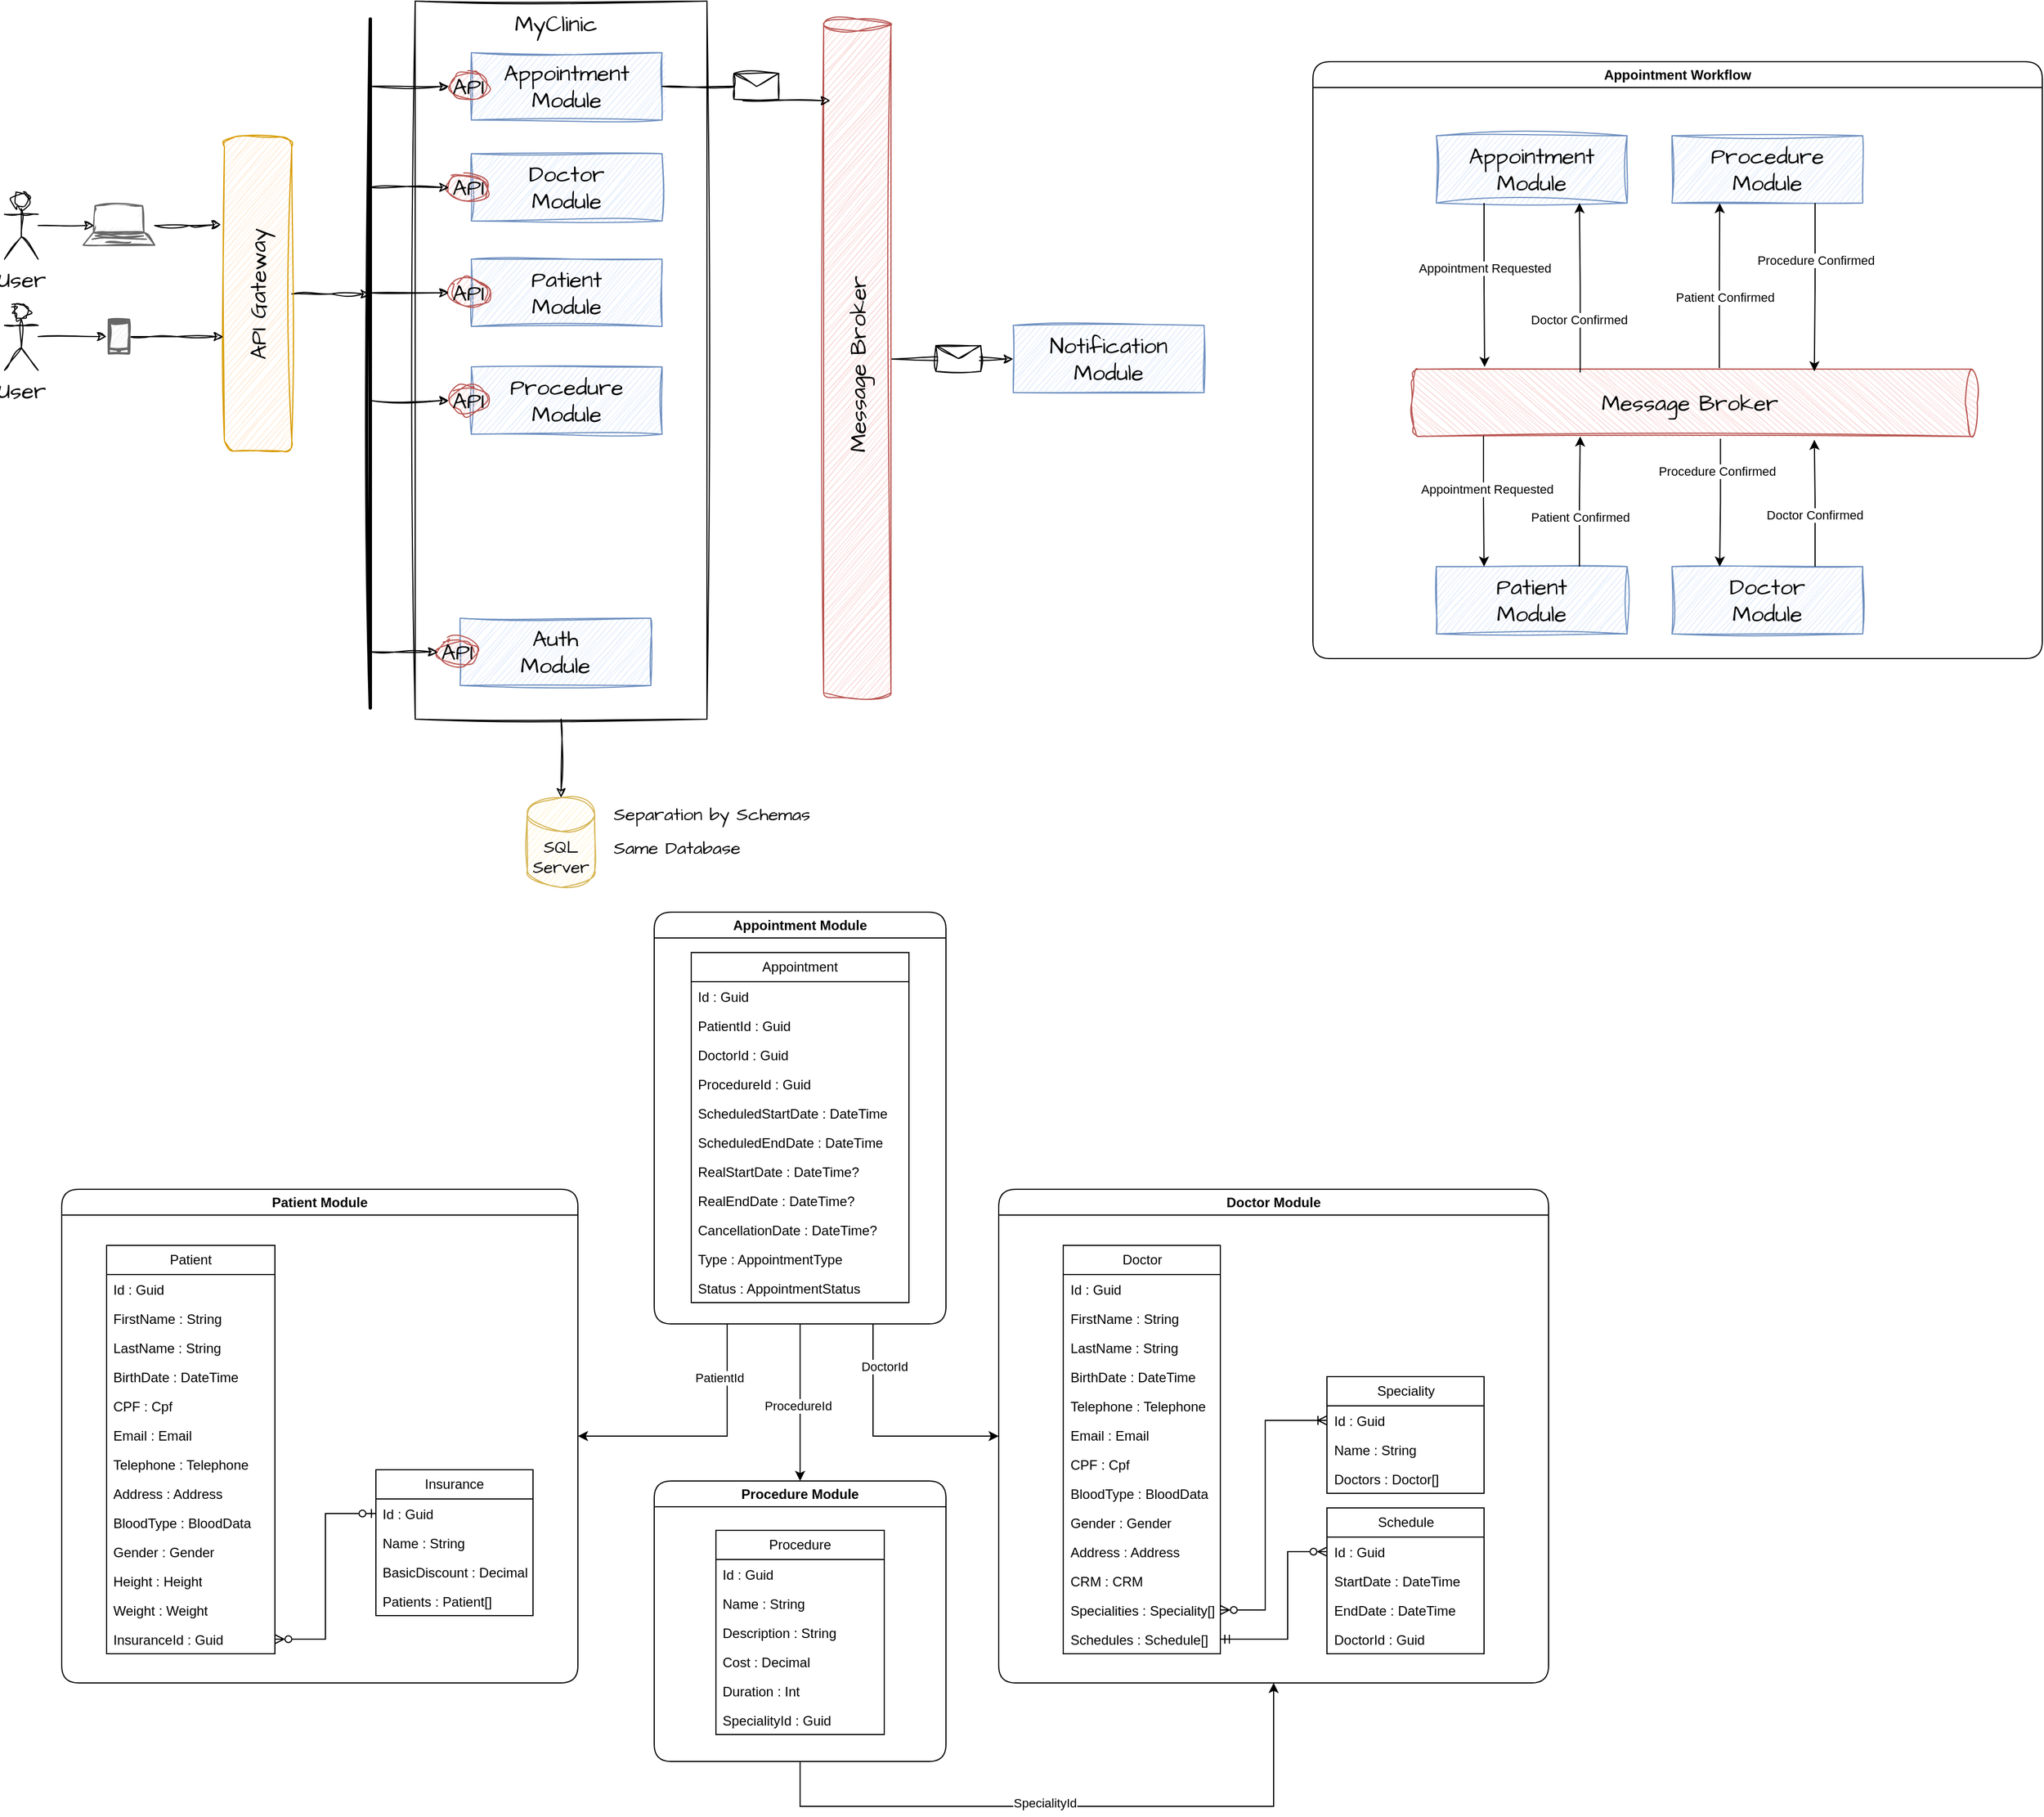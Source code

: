 <mxfile version="22.1.2" type="device">
  <diagram name="Página-1" id="CGnp0q7FMoSbv1uyFREw">
    <mxGraphModel dx="1687" dy="984" grid="1" gridSize="10" guides="1" tooltips="1" connect="1" arrows="1" fold="1" page="1" pageScale="1" pageWidth="1169" pageHeight="827" math="0" shadow="0">
      <root>
        <mxCell id="0" />
        <mxCell id="1" parent="0" />
        <mxCell id="ERzZlHcBtZo36O04eTsM-1" value="" style="swimlane;startSize=0;sketch=1;hachureGap=4;jiggle=2;curveFitting=1;fontFamily=Architects Daughter;fontSource=https%3A%2F%2Ffonts.googleapis.com%2Fcss%3Ffamily%3DArchitects%2BDaughter;fontSize=20;" parent="1" vertex="1">
          <mxGeometry x="440" y="18" width="260" height="640" as="geometry">
            <mxRectangle x="435" y="104" width="50" height="40" as="alternateBounds" />
          </mxGeometry>
        </mxCell>
        <mxCell id="ERzZlHcBtZo36O04eTsM-5" value="" style="group" parent="ERzZlHcBtZo36O04eTsM-1" vertex="1" connectable="0">
          <mxGeometry x="30" y="46" width="190" height="60" as="geometry" />
        </mxCell>
        <mxCell id="ERzZlHcBtZo36O04eTsM-2" value="Appointment&lt;br&gt;Module" style="rounded=0;whiteSpace=wrap;html=1;hachureGap=4;fontFamily=Architects Daughter;fontSource=https%3A%2F%2Ffonts.googleapis.com%2Fcss%3Ffamily%3DArchitects%2BDaughter;fontSize=20;sketch=1;curveFitting=1;jiggle=2;fillColor=#dae8fc;strokeColor=#6c8ebf;" parent="ERzZlHcBtZo36O04eTsM-5" vertex="1">
          <mxGeometry x="20" width="170" height="60" as="geometry" />
        </mxCell>
        <mxCell id="ERzZlHcBtZo36O04eTsM-4" value="API" style="ellipse;whiteSpace=wrap;html=1;sketch=1;hachureGap=4;jiggle=2;curveFitting=1;fontFamily=Architects Daughter;fontSource=https%3A%2F%2Ffonts.googleapis.com%2Fcss%3Ffamily%3DArchitects%2BDaughter;fontSize=20;fillColor=#f8cecc;strokeColor=#b85450;" parent="ERzZlHcBtZo36O04eTsM-5" vertex="1">
          <mxGeometry y="17" width="35" height="26" as="geometry" />
        </mxCell>
        <mxCell id="ERzZlHcBtZo36O04eTsM-6" value="" style="group" parent="ERzZlHcBtZo36O04eTsM-1" vertex="1" connectable="0">
          <mxGeometry x="30" y="136" width="190" height="60" as="geometry" />
        </mxCell>
        <mxCell id="ERzZlHcBtZo36O04eTsM-7" value="Doctor&lt;br&gt;Module" style="rounded=0;whiteSpace=wrap;html=1;hachureGap=4;fontFamily=Architects Daughter;fontSource=https%3A%2F%2Ffonts.googleapis.com%2Fcss%3Ffamily%3DArchitects%2BDaughter;fontSize=20;sketch=1;curveFitting=1;jiggle=2;fillColor=#dae8fc;strokeColor=#6c8ebf;" parent="ERzZlHcBtZo36O04eTsM-6" vertex="1">
          <mxGeometry x="20" width="170" height="60" as="geometry" />
        </mxCell>
        <mxCell id="ERzZlHcBtZo36O04eTsM-8" value="API" style="ellipse;whiteSpace=wrap;html=1;sketch=1;hachureGap=4;jiggle=2;curveFitting=1;fontFamily=Architects Daughter;fontSource=https%3A%2F%2Ffonts.googleapis.com%2Fcss%3Ffamily%3DArchitects%2BDaughter;fontSize=20;fillColor=#f8cecc;strokeColor=#b85450;" parent="ERzZlHcBtZo36O04eTsM-6" vertex="1">
          <mxGeometry y="17" width="35" height="26" as="geometry" />
        </mxCell>
        <mxCell id="ERzZlHcBtZo36O04eTsM-12" value="" style="group" parent="ERzZlHcBtZo36O04eTsM-1" vertex="1" connectable="0">
          <mxGeometry x="30" y="326" width="190" height="60" as="geometry" />
        </mxCell>
        <mxCell id="ERzZlHcBtZo36O04eTsM-13" value="Procedure&lt;br&gt;Module" style="rounded=0;whiteSpace=wrap;html=1;hachureGap=4;fontFamily=Architects Daughter;fontSource=https%3A%2F%2Ffonts.googleapis.com%2Fcss%3Ffamily%3DArchitects%2BDaughter;fontSize=20;sketch=1;curveFitting=1;jiggle=2;fillColor=#dae8fc;strokeColor=#6c8ebf;" parent="ERzZlHcBtZo36O04eTsM-12" vertex="1">
          <mxGeometry x="20" width="170" height="60" as="geometry" />
        </mxCell>
        <mxCell id="ERzZlHcBtZo36O04eTsM-14" value="API" style="ellipse;whiteSpace=wrap;html=1;sketch=1;hachureGap=4;jiggle=2;curveFitting=1;fontFamily=Architects Daughter;fontSource=https%3A%2F%2Ffonts.googleapis.com%2Fcss%3Ffamily%3DArchitects%2BDaughter;fontSize=20;fillColor=#f8cecc;strokeColor=#b85450;" parent="ERzZlHcBtZo36O04eTsM-12" vertex="1">
          <mxGeometry y="17" width="35" height="26" as="geometry" />
        </mxCell>
        <mxCell id="ERzZlHcBtZo36O04eTsM-15" value="MyClinic" style="text;html=1;align=center;verticalAlign=middle;resizable=0;points=[];autosize=1;strokeColor=none;fillColor=none;fontSize=20;fontFamily=Architects Daughter;" parent="ERzZlHcBtZo36O04eTsM-1" vertex="1">
          <mxGeometry x="75" width="100" height="40" as="geometry" />
        </mxCell>
        <mxCell id="ERzZlHcBtZo36O04eTsM-31" value="" style="group" parent="ERzZlHcBtZo36O04eTsM-1" vertex="1" connectable="0">
          <mxGeometry x="30" y="230" width="190" height="60" as="geometry" />
        </mxCell>
        <mxCell id="ERzZlHcBtZo36O04eTsM-10" value="Patient&lt;br&gt;Module" style="rounded=0;whiteSpace=wrap;html=1;hachureGap=4;fontFamily=Architects Daughter;fontSource=https%3A%2F%2Ffonts.googleapis.com%2Fcss%3Ffamily%3DArchitects%2BDaughter;fontSize=20;sketch=1;curveFitting=1;jiggle=2;fillColor=#dae8fc;strokeColor=#6c8ebf;" parent="ERzZlHcBtZo36O04eTsM-31" vertex="1">
          <mxGeometry x="20" width="170" height="60" as="geometry" />
        </mxCell>
        <mxCell id="ERzZlHcBtZo36O04eTsM-11" value="API" style="ellipse;whiteSpace=wrap;html=1;sketch=1;hachureGap=4;jiggle=2;curveFitting=1;fontFamily=Architects Daughter;fontSource=https%3A%2F%2Ffonts.googleapis.com%2Fcss%3Ffamily%3DArchitects%2BDaughter;fontSize=20;fillColor=#f8cecc;strokeColor=#b85450;" parent="ERzZlHcBtZo36O04eTsM-31" vertex="1">
          <mxGeometry y="17" width="35" height="26" as="geometry" />
        </mxCell>
        <mxCell id="ERzZlHcBtZo36O04eTsM-61" value="" style="group" parent="ERzZlHcBtZo36O04eTsM-1" vertex="1" connectable="0">
          <mxGeometry x="20" y="550" width="190" height="60" as="geometry" />
        </mxCell>
        <mxCell id="ERzZlHcBtZo36O04eTsM-62" value="Auth&lt;br&gt;Module" style="rounded=0;whiteSpace=wrap;html=1;hachureGap=4;fontFamily=Architects Daughter;fontSource=https%3A%2F%2Ffonts.googleapis.com%2Fcss%3Ffamily%3DArchitects%2BDaughter;fontSize=20;sketch=1;curveFitting=1;jiggle=2;fillColor=#dae8fc;strokeColor=#6c8ebf;" parent="ERzZlHcBtZo36O04eTsM-61" vertex="1">
          <mxGeometry x="20" width="170" height="60" as="geometry" />
        </mxCell>
        <mxCell id="ERzZlHcBtZo36O04eTsM-63" value="API" style="ellipse;whiteSpace=wrap;html=1;sketch=1;hachureGap=4;jiggle=2;curveFitting=1;fontFamily=Architects Daughter;fontSource=https%3A%2F%2Ffonts.googleapis.com%2Fcss%3Ffamily%3DArchitects%2BDaughter;fontSize=20;fillColor=#f8cecc;strokeColor=#b85450;" parent="ERzZlHcBtZo36O04eTsM-61" vertex="1">
          <mxGeometry y="17" width="35" height="26" as="geometry" />
        </mxCell>
        <mxCell id="ERzZlHcBtZo36O04eTsM-16" value="SQL&lt;br style=&quot;font-size: 15px;&quot;&gt;Server" style="shape=cylinder3;whiteSpace=wrap;html=1;boundedLbl=1;backgroundOutline=1;size=15;sketch=1;hachureGap=4;jiggle=2;curveFitting=1;fontFamily=Architects Daughter;fontSource=https%3A%2F%2Ffonts.googleapis.com%2Fcss%3Ffamily%3DArchitects%2BDaughter;fontSize=15;fillColor=#fff2cc;strokeColor=#d6b656;" parent="1" vertex="1">
          <mxGeometry x="540" y="728" width="60" height="80" as="geometry" />
        </mxCell>
        <mxCell id="ERzZlHcBtZo36O04eTsM-23" style="edgeStyle=orthogonalEdgeStyle;rounded=0;sketch=1;hachureGap=4;jiggle=2;curveFitting=1;orthogonalLoop=1;jettySize=auto;html=1;entryX=0.5;entryY=0;entryDx=0;entryDy=0;entryPerimeter=0;fontFamily=Architects Daughter;fontSource=https%3A%2F%2Ffonts.googleapis.com%2Fcss%3Ffamily%3DArchitects%2BDaughter;fontSize=16;exitX=0.5;exitY=1;exitDx=0;exitDy=0;" parent="1" source="ERzZlHcBtZo36O04eTsM-1" target="ERzZlHcBtZo36O04eTsM-16" edge="1">
          <mxGeometry relative="1" as="geometry">
            <mxPoint x="565" y="574" as="sourcePoint" />
          </mxGeometry>
        </mxCell>
        <mxCell id="ERzZlHcBtZo36O04eTsM-42" style="edgeStyle=orthogonalEdgeStyle;rounded=0;sketch=1;hachureGap=4;jiggle=2;curveFitting=1;orthogonalLoop=1;jettySize=auto;html=1;entryX=0;entryY=0.5;entryDx=0;entryDy=0;fontFamily=Architects Daughter;fontSource=https%3A%2F%2Ffonts.googleapis.com%2Fcss%3Ffamily%3DArchitects%2BDaughter;fontSize=16;" parent="1" source="ERzZlHcBtZo36O04eTsM-26" target="ERzZlHcBtZo36O04eTsM-40" edge="1">
          <mxGeometry relative="1" as="geometry" />
        </mxCell>
        <mxCell id="ERzZlHcBtZo36O04eTsM-26" value="Message Broker" style="shape=cylinder3;whiteSpace=wrap;html=1;boundedLbl=1;backgroundOutline=1;size=5.333;sketch=1;hachureGap=4;jiggle=2;curveFitting=1;fontFamily=Architects Daughter;fontSource=https%3A%2F%2Ffonts.googleapis.com%2Fcss%3Ffamily%3DArchitects%2BDaughter;fontSize=20;verticalAlign=middle;horizontal=0;fillColor=#f8cecc;strokeColor=#b85450;" parent="1" vertex="1">
          <mxGeometry x="804" y="34" width="60" height="606" as="geometry" />
        </mxCell>
        <mxCell id="ERzZlHcBtZo36O04eTsM-27" style="edgeStyle=orthogonalEdgeStyle;rounded=0;sketch=1;hachureGap=4;jiggle=2;curveFitting=1;orthogonalLoop=1;jettySize=auto;html=1;entryX=0.1;entryY=0.12;entryDx=0;entryDy=0;entryPerimeter=0;fontFamily=Architects Daughter;fontSource=https%3A%2F%2Ffonts.googleapis.com%2Fcss%3Ffamily%3DArchitects%2BDaughter;fontSize=16;exitX=1;exitY=0.5;exitDx=0;exitDy=0;startArrow=none;startFill=0;" parent="1" source="ERzZlHcBtZo36O04eTsM-2" target="ERzZlHcBtZo36O04eTsM-26" edge="1">
          <mxGeometry relative="1" as="geometry">
            <mxPoint x="710.0" y="94" as="sourcePoint" />
          </mxGeometry>
        </mxCell>
        <mxCell id="ERzZlHcBtZo36O04eTsM-34" value="" style="shape=message;html=1;html=1;outlineConnect=0;labelPosition=center;verticalLabelPosition=bottom;align=center;verticalAlign=top;sketch=1;hachureGap=4;jiggle=2;curveFitting=1;fontFamily=Architects Daughter;fontSource=https%3A%2F%2Ffonts.googleapis.com%2Fcss%3Ffamily%3DArchitects%2BDaughter;fontSize=20;" parent="1" vertex="1">
          <mxGeometry x="724" y="82.5" width="40" height="23" as="geometry" />
        </mxCell>
        <mxCell id="ERzZlHcBtZo36O04eTsM-40" value="Notification&lt;br&gt;Module" style="rounded=0;whiteSpace=wrap;html=1;hachureGap=4;fontFamily=Architects Daughter;fontSource=https%3A%2F%2Ffonts.googleapis.com%2Fcss%3Ffamily%3DArchitects%2BDaughter;fontSize=20;sketch=1;curveFitting=1;jiggle=2;fillColor=#dae8fc;strokeColor=#6c8ebf;" parent="1" vertex="1">
          <mxGeometry x="973" y="307" width="170" height="60" as="geometry" />
        </mxCell>
        <mxCell id="ERzZlHcBtZo36O04eTsM-43" value="Separation by Schemas" style="text;html=1;align=left;verticalAlign=middle;resizable=0;points=[];autosize=1;strokeColor=none;fillColor=none;fontSize=16;fontFamily=Architects Daughter;" parent="1" vertex="1">
          <mxGeometry x="615" y="728" width="200" height="30" as="geometry" />
        </mxCell>
        <mxCell id="ERzZlHcBtZo36O04eTsM-77" style="edgeStyle=orthogonalEdgeStyle;rounded=0;sketch=1;hachureGap=4;jiggle=2;curveFitting=1;orthogonalLoop=1;jettySize=auto;html=1;fontFamily=Architects Daughter;fontSource=https%3A%2F%2Ffonts.googleapis.com%2Fcss%3Ffamily%3DArchitects%2BDaughter;fontSize=16;exitX=1;exitY=0.5;exitDx=0;exitDy=0;" parent="1" source="ERzZlHcBtZo36O04eTsM-44" edge="1">
          <mxGeometry relative="1" as="geometry">
            <mxPoint x="400" y="279" as="targetPoint" />
            <mxPoint x="330" y="278" as="sourcePoint" />
          </mxGeometry>
        </mxCell>
        <mxCell id="ERzZlHcBtZo36O04eTsM-44" value="API Gateway" style="rounded=1;whiteSpace=wrap;html=1;sketch=1;hachureGap=4;jiggle=2;curveFitting=1;fontFamily=Architects Daughter;fontSource=https%3A%2F%2Ffonts.googleapis.com%2Fcss%3Ffamily%3DArchitects%2BDaughter;fontSize=20;horizontal=0;fillColor=#ffe6cc;strokeColor=#d79b00;" parent="1" vertex="1">
          <mxGeometry x="270" y="139" width="60" height="280" as="geometry" />
        </mxCell>
        <mxCell id="ERzZlHcBtZo36O04eTsM-49" value="User" style="shape=umlActor;verticalLabelPosition=bottom;verticalAlign=top;html=1;outlineConnect=0;sketch=1;hachureGap=4;jiggle=2;curveFitting=1;fontFamily=Architects Daughter;fontSource=https%3A%2F%2Ffonts.googleapis.com%2Fcss%3Ffamily%3DArchitects%2BDaughter;fontSize=20;" parent="1" vertex="1">
          <mxGeometry x="74" y="188" width="30" height="60" as="geometry" />
        </mxCell>
        <mxCell id="ERzZlHcBtZo36O04eTsM-50" value="" style="verticalAlign=top;verticalLabelPosition=bottom;labelPosition=center;align=center;html=1;outlineConnect=0;fillColor=#f5f5f5;strokeColor=#666666;gradientDirection=north;strokeWidth=2;shape=mxgraph.networks.laptop;sketch=1;hachureGap=4;jiggle=2;curveFitting=1;fontFamily=Architects Daughter;fontSource=https%3A%2F%2Ffonts.googleapis.com%2Fcss%3Ffamily%3DArchitects%2BDaughter;fontSize=20;fontColor=#333333;" parent="1" vertex="1">
          <mxGeometry x="144.18" y="200.5" width="63.64" height="35" as="geometry" />
        </mxCell>
        <mxCell id="ERzZlHcBtZo36O04eTsM-54" style="edgeStyle=orthogonalEdgeStyle;rounded=0;sketch=1;hachureGap=4;jiggle=2;curveFitting=1;orthogonalLoop=1;jettySize=auto;html=1;entryX=-0.017;entryY=0.636;entryDx=0;entryDy=0;fontFamily=Architects Daughter;fontSource=https%3A%2F%2Ffonts.googleapis.com%2Fcss%3Ffamily%3DArchitects%2BDaughter;fontSize=16;entryPerimeter=0;" parent="1" source="ERzZlHcBtZo36O04eTsM-51" target="ERzZlHcBtZo36O04eTsM-44" edge="1">
          <mxGeometry relative="1" as="geometry" />
        </mxCell>
        <mxCell id="ERzZlHcBtZo36O04eTsM-51" value="" style="html=1;verticalLabelPosition=bottom;align=center;labelBackgroundColor=#ffffff;verticalAlign=top;strokeWidth=2;strokeColor=#666666;shadow=0;dashed=0;shape=mxgraph.ios7.icons.smartphone;sketch=1;hachureGap=4;jiggle=2;curveFitting=1;fontFamily=Architects Daughter;fontSource=https%3A%2F%2Ffonts.googleapis.com%2Fcss%3Ffamily%3DArchitects%2BDaughter;fontSize=20;fillColor=#f5f5f5;fontColor=#333333;" parent="1" vertex="1">
          <mxGeometry x="167" y="302" width="18" height="30" as="geometry" />
        </mxCell>
        <mxCell id="ERzZlHcBtZo36O04eTsM-52" value="User" style="shape=umlActor;verticalLabelPosition=bottom;verticalAlign=top;html=1;outlineConnect=0;sketch=1;hachureGap=4;jiggle=2;curveFitting=1;fontFamily=Architects Daughter;fontSource=https%3A%2F%2Ffonts.googleapis.com%2Fcss%3Ffamily%3DArchitects%2BDaughter;fontSize=20;" parent="1" vertex="1">
          <mxGeometry x="74" y="287" width="30" height="60" as="geometry" />
        </mxCell>
        <mxCell id="ERzZlHcBtZo36O04eTsM-53" style="edgeStyle=orthogonalEdgeStyle;rounded=0;sketch=1;hachureGap=4;jiggle=2;curveFitting=1;orthogonalLoop=1;jettySize=auto;html=1;entryX=-0.111;entryY=0.5;entryDx=0;entryDy=0;entryPerimeter=0;fontFamily=Architects Daughter;fontSource=https%3A%2F%2Ffonts.googleapis.com%2Fcss%3Ffamily%3DArchitects%2BDaughter;fontSize=16;" parent="1" source="ERzZlHcBtZo36O04eTsM-52" target="ERzZlHcBtZo36O04eTsM-51" edge="1">
          <mxGeometry relative="1" as="geometry" />
        </mxCell>
        <mxCell id="ERzZlHcBtZo36O04eTsM-55" style="edgeStyle=orthogonalEdgeStyle;rounded=0;sketch=1;hachureGap=4;jiggle=2;curveFitting=1;orthogonalLoop=1;jettySize=auto;html=1;entryX=-0.05;entryY=0.279;entryDx=0;entryDy=0;entryPerimeter=0;fontFamily=Architects Daughter;fontSource=https%3A%2F%2Ffonts.googleapis.com%2Fcss%3Ffamily%3DArchitects%2BDaughter;fontSize=16;" parent="1" source="ERzZlHcBtZo36O04eTsM-50" target="ERzZlHcBtZo36O04eTsM-44" edge="1">
          <mxGeometry relative="1" as="geometry" />
        </mxCell>
        <mxCell id="ERzZlHcBtZo36O04eTsM-56" style="edgeStyle=orthogonalEdgeStyle;rounded=0;sketch=1;hachureGap=4;jiggle=2;curveFitting=1;orthogonalLoop=1;jettySize=auto;html=1;entryX=0.15;entryY=0.5;entryDx=0;entryDy=0;entryPerimeter=0;fontFamily=Architects Daughter;fontSource=https%3A%2F%2Ffonts.googleapis.com%2Fcss%3Ffamily%3DArchitects%2BDaughter;fontSize=16;" parent="1" source="ERzZlHcBtZo36O04eTsM-49" target="ERzZlHcBtZo36O04eTsM-50" edge="1">
          <mxGeometry relative="1" as="geometry" />
        </mxCell>
        <mxCell id="ERzZlHcBtZo36O04eTsM-59" value="Same Database" style="text;html=1;align=left;verticalAlign=middle;resizable=0;points=[];autosize=1;strokeColor=none;fillColor=none;fontSize=16;fontFamily=Architects Daughter;" parent="1" vertex="1">
          <mxGeometry x="615" y="758" width="140" height="30" as="geometry" />
        </mxCell>
        <mxCell id="ERzZlHcBtZo36O04eTsM-69" value="" style="endArrow=none;html=1;rounded=0;sketch=1;hachureGap=4;jiggle=2;curveFitting=1;fontFamily=Architects Daughter;fontSource=https%3A%2F%2Ffonts.googleapis.com%2Fcss%3Ffamily%3DArchitects%2BDaughter;fontSize=16;strokeWidth=3;" parent="1" edge="1">
          <mxGeometry width="50" height="50" relative="1" as="geometry">
            <mxPoint x="400" y="648" as="sourcePoint" />
            <mxPoint x="400" y="34" as="targetPoint" />
          </mxGeometry>
        </mxCell>
        <mxCell id="ERzZlHcBtZo36O04eTsM-70" value="" style="endArrow=classic;html=1;rounded=0;sketch=1;hachureGap=4;jiggle=2;curveFitting=1;fontFamily=Architects Daughter;fontSource=https%3A%2F%2Ffonts.googleapis.com%2Fcss%3Ffamily%3DArchitects%2BDaughter;fontSize=16;entryX=0;entryY=0.5;entryDx=0;entryDy=0;" parent="1" target="ERzZlHcBtZo36O04eTsM-63" edge="1">
          <mxGeometry width="50" height="50" relative="1" as="geometry">
            <mxPoint x="400" y="598" as="sourcePoint" />
            <mxPoint x="521" y="614" as="targetPoint" />
          </mxGeometry>
        </mxCell>
        <mxCell id="ERzZlHcBtZo36O04eTsM-72" value="" style="endArrow=classic;html=1;rounded=0;sketch=1;hachureGap=4;jiggle=2;curveFitting=1;fontFamily=Architects Daughter;fontSource=https%3A%2F%2Ffonts.googleapis.com%2Fcss%3Ffamily%3DArchitects%2BDaughter;fontSize=16;entryX=0;entryY=0.5;entryDx=0;entryDy=0;" parent="1" target="ERzZlHcBtZo36O04eTsM-11" edge="1">
          <mxGeometry width="50" height="50" relative="1" as="geometry">
            <mxPoint x="400" y="278" as="sourcePoint" />
            <mxPoint x="470" y="275" as="targetPoint" />
          </mxGeometry>
        </mxCell>
        <mxCell id="ERzZlHcBtZo36O04eTsM-71" value="" style="endArrow=classic;html=1;rounded=0;sketch=1;hachureGap=4;jiggle=2;curveFitting=1;fontFamily=Architects Daughter;fontSource=https%3A%2F%2Ffonts.googleapis.com%2Fcss%3Ffamily%3DArchitects%2BDaughter;fontSize=16;entryX=0;entryY=0.5;entryDx=0;entryDy=0;" parent="1" edge="1">
          <mxGeometry width="50" height="50" relative="1" as="geometry">
            <mxPoint x="400" y="374" as="sourcePoint" />
            <mxPoint x="470" y="374" as="targetPoint" />
          </mxGeometry>
        </mxCell>
        <mxCell id="ERzZlHcBtZo36O04eTsM-74" value="" style="endArrow=classic;html=1;rounded=0;sketch=1;hachureGap=4;jiggle=2;curveFitting=1;fontFamily=Architects Daughter;fontSource=https%3A%2F%2Ffonts.googleapis.com%2Fcss%3Ffamily%3DArchitects%2BDaughter;fontSize=16;entryX=0;entryY=0.5;entryDx=0;entryDy=0;" parent="1" target="ERzZlHcBtZo36O04eTsM-8" edge="1">
          <mxGeometry width="50" height="50" relative="1" as="geometry">
            <mxPoint x="400" y="184" as="sourcePoint" />
            <mxPoint x="480" y="288" as="targetPoint" />
          </mxGeometry>
        </mxCell>
        <mxCell id="ERzZlHcBtZo36O04eTsM-75" value="" style="endArrow=classic;html=1;rounded=0;sketch=1;hachureGap=4;jiggle=2;curveFitting=1;fontFamily=Architects Daughter;fontSource=https%3A%2F%2Ffonts.googleapis.com%2Fcss%3Ffamily%3DArchitects%2BDaughter;fontSize=16;entryX=0;entryY=0.5;entryDx=0;entryDy=0;" parent="1" target="ERzZlHcBtZo36O04eTsM-4" edge="1">
          <mxGeometry width="50" height="50" relative="1" as="geometry">
            <mxPoint x="400" y="94" as="sourcePoint" />
            <mxPoint x="480" y="194" as="targetPoint" />
          </mxGeometry>
        </mxCell>
        <mxCell id="ERzZlHcBtZo36O04eTsM-133" value="Doctor Module" style="swimlane;whiteSpace=wrap;html=1;rounded=1;arcSize=22;fillStyle=auto;swimlaneFillColor=none;" parent="1" vertex="1">
          <mxGeometry x="960" y="1077" width="490" height="440" as="geometry" />
        </mxCell>
        <mxCell id="ERzZlHcBtZo36O04eTsM-91" value="Doctor" style="swimlane;fontStyle=0;childLayout=stackLayout;horizontal=1;startSize=26;fillColor=none;horizontalStack=0;resizeParent=1;resizeParentMax=0;resizeLast=0;collapsible=1;marginBottom=0;whiteSpace=wrap;html=1;" parent="ERzZlHcBtZo36O04eTsM-133" vertex="1">
          <mxGeometry x="57.5" y="50" width="140" height="364" as="geometry" />
        </mxCell>
        <mxCell id="ERzZlHcBtZo36O04eTsM-92" value="Id : Guid" style="text;strokeColor=none;fillColor=none;align=left;verticalAlign=top;spacingLeft=4;spacingRight=4;overflow=hidden;rotatable=0;points=[[0,0.5],[1,0.5]];portConstraint=eastwest;whiteSpace=wrap;html=1;" parent="ERzZlHcBtZo36O04eTsM-91" vertex="1">
          <mxGeometry y="26" width="140" height="26" as="geometry" />
        </mxCell>
        <mxCell id="ERzZlHcBtZo36O04eTsM-93" value="FirstName : String" style="text;strokeColor=none;fillColor=none;align=left;verticalAlign=top;spacingLeft=4;spacingRight=4;overflow=hidden;rotatable=0;points=[[0,0.5],[1,0.5]];portConstraint=eastwest;whiteSpace=wrap;html=1;" parent="ERzZlHcBtZo36O04eTsM-91" vertex="1">
          <mxGeometry y="52" width="140" height="26" as="geometry" />
        </mxCell>
        <mxCell id="ERzZlHcBtZo36O04eTsM-94" value="LastName : String" style="text;strokeColor=none;fillColor=none;align=left;verticalAlign=top;spacingLeft=4;spacingRight=4;overflow=hidden;rotatable=0;points=[[0,0.5],[1,0.5]];portConstraint=eastwest;whiteSpace=wrap;html=1;" parent="ERzZlHcBtZo36O04eTsM-91" vertex="1">
          <mxGeometry y="78" width="140" height="26" as="geometry" />
        </mxCell>
        <mxCell id="ERzZlHcBtZo36O04eTsM-95" value="BirthDate : DateTime" style="text;strokeColor=none;fillColor=none;align=left;verticalAlign=top;spacingLeft=4;spacingRight=4;overflow=hidden;rotatable=0;points=[[0,0.5],[1,0.5]];portConstraint=eastwest;whiteSpace=wrap;html=1;" parent="ERzZlHcBtZo36O04eTsM-91" vertex="1">
          <mxGeometry y="104" width="140" height="26" as="geometry" />
        </mxCell>
        <mxCell id="ERzZlHcBtZo36O04eTsM-96" value="Telephone : Telephone" style="text;strokeColor=none;fillColor=none;align=left;verticalAlign=top;spacingLeft=4;spacingRight=4;overflow=hidden;rotatable=0;points=[[0,0.5],[1,0.5]];portConstraint=eastwest;whiteSpace=wrap;html=1;" parent="ERzZlHcBtZo36O04eTsM-91" vertex="1">
          <mxGeometry y="130" width="140" height="26" as="geometry" />
        </mxCell>
        <mxCell id="ERzZlHcBtZo36O04eTsM-97" value="Email : Email" style="text;strokeColor=none;fillColor=none;align=left;verticalAlign=top;spacingLeft=4;spacingRight=4;overflow=hidden;rotatable=0;points=[[0,0.5],[1,0.5]];portConstraint=eastwest;whiteSpace=wrap;html=1;" parent="ERzZlHcBtZo36O04eTsM-91" vertex="1">
          <mxGeometry y="156" width="140" height="26" as="geometry" />
        </mxCell>
        <mxCell id="ERzZlHcBtZo36O04eTsM-98" value="CPF : Cpf" style="text;strokeColor=none;fillColor=none;align=left;verticalAlign=top;spacingLeft=4;spacingRight=4;overflow=hidden;rotatable=0;points=[[0,0.5],[1,0.5]];portConstraint=eastwest;whiteSpace=wrap;html=1;" parent="ERzZlHcBtZo36O04eTsM-91" vertex="1">
          <mxGeometry y="182" width="140" height="26" as="geometry" />
        </mxCell>
        <mxCell id="ERzZlHcBtZo36O04eTsM-99" value="BloodType : BloodData" style="text;strokeColor=none;fillColor=none;align=left;verticalAlign=top;spacingLeft=4;spacingRight=4;overflow=hidden;rotatable=0;points=[[0,0.5],[1,0.5]];portConstraint=eastwest;whiteSpace=wrap;html=1;" parent="ERzZlHcBtZo36O04eTsM-91" vertex="1">
          <mxGeometry y="208" width="140" height="26" as="geometry" />
        </mxCell>
        <mxCell id="ERzZlHcBtZo36O04eTsM-100" value="Gender : Gender" style="text;strokeColor=none;fillColor=none;align=left;verticalAlign=top;spacingLeft=4;spacingRight=4;overflow=hidden;rotatable=0;points=[[0,0.5],[1,0.5]];portConstraint=eastwest;whiteSpace=wrap;html=1;" parent="ERzZlHcBtZo36O04eTsM-91" vertex="1">
          <mxGeometry y="234" width="140" height="26" as="geometry" />
        </mxCell>
        <mxCell id="ERzZlHcBtZo36O04eTsM-103" value="Address : Address" style="text;strokeColor=none;fillColor=none;align=left;verticalAlign=top;spacingLeft=4;spacingRight=4;overflow=hidden;rotatable=0;points=[[0,0.5],[1,0.5]];portConstraint=eastwest;whiteSpace=wrap;html=1;" parent="ERzZlHcBtZo36O04eTsM-91" vertex="1">
          <mxGeometry y="260" width="140" height="26" as="geometry" />
        </mxCell>
        <mxCell id="ERzZlHcBtZo36O04eTsM-104" value="CRM : CRM" style="text;strokeColor=none;fillColor=none;align=left;verticalAlign=top;spacingLeft=4;spacingRight=4;overflow=hidden;rotatable=0;points=[[0,0.5],[1,0.5]];portConstraint=eastwest;whiteSpace=wrap;html=1;" parent="ERzZlHcBtZo36O04eTsM-91" vertex="1">
          <mxGeometry y="286" width="140" height="26" as="geometry" />
        </mxCell>
        <mxCell id="ERzZlHcBtZo36O04eTsM-105" value="Specialities : Speciality[]" style="text;strokeColor=none;fillColor=none;align=left;verticalAlign=top;spacingLeft=4;spacingRight=4;overflow=hidden;rotatable=0;points=[[0,0.5],[1,0.5]];portConstraint=eastwest;whiteSpace=wrap;html=1;" parent="ERzZlHcBtZo36O04eTsM-91" vertex="1">
          <mxGeometry y="312" width="140" height="26" as="geometry" />
        </mxCell>
        <mxCell id="ERzZlHcBtZo36O04eTsM-106" value="Schedules : Schedule[]" style="text;strokeColor=none;fillColor=none;align=left;verticalAlign=top;spacingLeft=4;spacingRight=4;overflow=hidden;rotatable=0;points=[[0,0.5],[1,0.5]];portConstraint=eastwest;whiteSpace=wrap;html=1;" parent="ERzZlHcBtZo36O04eTsM-91" vertex="1">
          <mxGeometry y="338" width="140" height="26" as="geometry" />
        </mxCell>
        <mxCell id="ERzZlHcBtZo36O04eTsM-107" value="Speciality" style="swimlane;fontStyle=0;childLayout=stackLayout;horizontal=1;startSize=26;fillColor=none;horizontalStack=0;resizeParent=1;resizeParentMax=0;resizeLast=0;collapsible=1;marginBottom=0;whiteSpace=wrap;html=1;" parent="ERzZlHcBtZo36O04eTsM-133" vertex="1">
          <mxGeometry x="292.5" y="167" width="140" height="104" as="geometry" />
        </mxCell>
        <mxCell id="ERzZlHcBtZo36O04eTsM-108" value="Id : Guid" style="text;strokeColor=none;fillColor=none;align=left;verticalAlign=top;spacingLeft=4;spacingRight=4;overflow=hidden;rotatable=0;points=[[0,0.5],[1,0.5]];portConstraint=eastwest;whiteSpace=wrap;html=1;" parent="ERzZlHcBtZo36O04eTsM-107" vertex="1">
          <mxGeometry y="26" width="140" height="26" as="geometry" />
        </mxCell>
        <mxCell id="ERzZlHcBtZo36O04eTsM-109" value="Name : String" style="text;strokeColor=none;fillColor=none;align=left;verticalAlign=top;spacingLeft=4;spacingRight=4;overflow=hidden;rotatable=0;points=[[0,0.5],[1,0.5]];portConstraint=eastwest;whiteSpace=wrap;html=1;" parent="ERzZlHcBtZo36O04eTsM-107" vertex="1">
          <mxGeometry y="52" width="140" height="26" as="geometry" />
        </mxCell>
        <mxCell id="ERzZlHcBtZo36O04eTsM-110" value="Doctors : Doctor[]" style="text;strokeColor=none;fillColor=none;align=left;verticalAlign=top;spacingLeft=4;spacingRight=4;overflow=hidden;rotatable=0;points=[[0,0.5],[1,0.5]];portConstraint=eastwest;whiteSpace=wrap;html=1;" parent="ERzZlHcBtZo36O04eTsM-107" vertex="1">
          <mxGeometry y="78" width="140" height="26" as="geometry" />
        </mxCell>
        <mxCell id="ERzZlHcBtZo36O04eTsM-121" value="Schedule" style="swimlane;fontStyle=0;childLayout=stackLayout;horizontal=1;startSize=26;fillColor=none;horizontalStack=0;resizeParent=1;resizeParentMax=0;resizeLast=0;collapsible=1;marginBottom=0;whiteSpace=wrap;html=1;" parent="ERzZlHcBtZo36O04eTsM-133" vertex="1">
          <mxGeometry x="292.5" y="284" width="140" height="130" as="geometry" />
        </mxCell>
        <mxCell id="ERzZlHcBtZo36O04eTsM-122" value="Id : Guid" style="text;strokeColor=none;fillColor=none;align=left;verticalAlign=top;spacingLeft=4;spacingRight=4;overflow=hidden;rotatable=0;points=[[0,0.5],[1,0.5]];portConstraint=eastwest;whiteSpace=wrap;html=1;" parent="ERzZlHcBtZo36O04eTsM-121" vertex="1">
          <mxGeometry y="26" width="140" height="26" as="geometry" />
        </mxCell>
        <mxCell id="ERzZlHcBtZo36O04eTsM-123" value="StartDate : DateTime" style="text;strokeColor=none;fillColor=none;align=left;verticalAlign=top;spacingLeft=4;spacingRight=4;overflow=hidden;rotatable=0;points=[[0,0.5],[1,0.5]];portConstraint=eastwest;whiteSpace=wrap;html=1;" parent="ERzZlHcBtZo36O04eTsM-121" vertex="1">
          <mxGeometry y="52" width="140" height="26" as="geometry" />
        </mxCell>
        <mxCell id="ERzZlHcBtZo36O04eTsM-125" value="EndDate : DateTime" style="text;strokeColor=none;fillColor=none;align=left;verticalAlign=top;spacingLeft=4;spacingRight=4;overflow=hidden;rotatable=0;points=[[0,0.5],[1,0.5]];portConstraint=eastwest;whiteSpace=wrap;html=1;" parent="ERzZlHcBtZo36O04eTsM-121" vertex="1">
          <mxGeometry y="78" width="140" height="26" as="geometry" />
        </mxCell>
        <mxCell id="ERzZlHcBtZo36O04eTsM-124" value="DoctorId : Guid" style="text;strokeColor=none;fillColor=none;align=left;verticalAlign=top;spacingLeft=4;spacingRight=4;overflow=hidden;rotatable=0;points=[[0,0.5],[1,0.5]];portConstraint=eastwest;whiteSpace=wrap;html=1;" parent="ERzZlHcBtZo36O04eTsM-121" vertex="1">
          <mxGeometry y="104" width="140" height="26" as="geometry" />
        </mxCell>
        <mxCell id="ERzZlHcBtZo36O04eTsM-208" style="edgeStyle=orthogonalEdgeStyle;rounded=0;orthogonalLoop=1;jettySize=auto;html=1;exitX=0;exitY=0.5;exitDx=0;exitDy=0;entryX=1;entryY=0.5;entryDx=0;entryDy=0;startArrow=ERoneToMany;startFill=0;endArrow=ERzeroToMany;endFill=0;" parent="ERzZlHcBtZo36O04eTsM-133" source="ERzZlHcBtZo36O04eTsM-108" target="ERzZlHcBtZo36O04eTsM-105" edge="1">
          <mxGeometry relative="1" as="geometry">
            <mxPoint x="257.5" y="115" as="sourcePoint" />
            <Array as="points">
              <mxPoint x="237.5" y="206" />
              <mxPoint x="237.5" y="375" />
            </Array>
          </mxGeometry>
        </mxCell>
        <mxCell id="ERzZlHcBtZo36O04eTsM-214" style="edgeStyle=orthogonalEdgeStyle;rounded=0;orthogonalLoop=1;jettySize=auto;html=1;exitX=1;exitY=0.5;exitDx=0;exitDy=0;entryX=0;entryY=0.5;entryDx=0;entryDy=0;startArrow=ERmandOne;startFill=0;endArrow=ERzeroToMany;endFill=0;" parent="ERzZlHcBtZo36O04eTsM-133" source="ERzZlHcBtZo36O04eTsM-106" target="ERzZlHcBtZo36O04eTsM-122" edge="1">
          <mxGeometry relative="1" as="geometry">
            <Array as="points">
              <mxPoint x="257.5" y="401" />
              <mxPoint x="257.5" y="323" />
            </Array>
          </mxGeometry>
        </mxCell>
        <mxCell id="ERzZlHcBtZo36O04eTsM-162" value="Patient Module" style="swimlane;whiteSpace=wrap;html=1;rounded=1;arcSize=22;" parent="1" vertex="1">
          <mxGeometry x="125" y="1077" width="460" height="440" as="geometry" />
        </mxCell>
        <mxCell id="ERzZlHcBtZo36O04eTsM-78" value="Patient" style="swimlane;fontStyle=0;childLayout=stackLayout;horizontal=1;startSize=26;fillColor=none;horizontalStack=0;resizeParent=1;resizeParentMax=0;resizeLast=0;collapsible=1;marginBottom=0;whiteSpace=wrap;html=1;" parent="ERzZlHcBtZo36O04eTsM-162" vertex="1">
          <mxGeometry x="40" y="50" width="150" height="364" as="geometry" />
        </mxCell>
        <mxCell id="ERzZlHcBtZo36O04eTsM-79" value="Id : Guid" style="text;strokeColor=none;fillColor=none;align=left;verticalAlign=top;spacingLeft=4;spacingRight=4;overflow=hidden;rotatable=0;points=[[0,0.5],[1,0.5]];portConstraint=eastwest;whiteSpace=wrap;html=1;" parent="ERzZlHcBtZo36O04eTsM-78" vertex="1">
          <mxGeometry y="26" width="150" height="26" as="geometry" />
        </mxCell>
        <mxCell id="ERzZlHcBtZo36O04eTsM-80" value="FirstName : String" style="text;strokeColor=none;fillColor=none;align=left;verticalAlign=top;spacingLeft=4;spacingRight=4;overflow=hidden;rotatable=0;points=[[0,0.5],[1,0.5]];portConstraint=eastwest;whiteSpace=wrap;html=1;" parent="ERzZlHcBtZo36O04eTsM-78" vertex="1">
          <mxGeometry y="52" width="150" height="26" as="geometry" />
        </mxCell>
        <mxCell id="ERzZlHcBtZo36O04eTsM-81" value="LastName : String" style="text;strokeColor=none;fillColor=none;align=left;verticalAlign=top;spacingLeft=4;spacingRight=4;overflow=hidden;rotatable=0;points=[[0,0.5],[1,0.5]];portConstraint=eastwest;whiteSpace=wrap;html=1;" parent="ERzZlHcBtZo36O04eTsM-78" vertex="1">
          <mxGeometry y="78" width="150" height="26" as="geometry" />
        </mxCell>
        <mxCell id="ERzZlHcBtZo36O04eTsM-82" value="BirthDate : DateTime" style="text;strokeColor=none;fillColor=none;align=left;verticalAlign=top;spacingLeft=4;spacingRight=4;overflow=hidden;rotatable=0;points=[[0,0.5],[1,0.5]];portConstraint=eastwest;whiteSpace=wrap;html=1;" parent="ERzZlHcBtZo36O04eTsM-78" vertex="1">
          <mxGeometry y="104" width="150" height="26" as="geometry" />
        </mxCell>
        <mxCell id="ERzZlHcBtZo36O04eTsM-85" value="CPF : Cpf" style="text;strokeColor=none;fillColor=none;align=left;verticalAlign=top;spacingLeft=4;spacingRight=4;overflow=hidden;rotatable=0;points=[[0,0.5],[1,0.5]];portConstraint=eastwest;whiteSpace=wrap;html=1;" parent="ERzZlHcBtZo36O04eTsM-78" vertex="1">
          <mxGeometry y="130" width="150" height="26" as="geometry" />
        </mxCell>
        <mxCell id="ERzZlHcBtZo36O04eTsM-84" value="Email : Email" style="text;strokeColor=none;fillColor=none;align=left;verticalAlign=top;spacingLeft=4;spacingRight=4;overflow=hidden;rotatable=0;points=[[0,0.5],[1,0.5]];portConstraint=eastwest;whiteSpace=wrap;html=1;" parent="ERzZlHcBtZo36O04eTsM-78" vertex="1">
          <mxGeometry y="156" width="150" height="26" as="geometry" />
        </mxCell>
        <mxCell id="ERzZlHcBtZo36O04eTsM-83" value="Telephone : Telephone" style="text;strokeColor=none;fillColor=none;align=left;verticalAlign=top;spacingLeft=4;spacingRight=4;overflow=hidden;rotatable=0;points=[[0,0.5],[1,0.5]];portConstraint=eastwest;whiteSpace=wrap;html=1;" parent="ERzZlHcBtZo36O04eTsM-78" vertex="1">
          <mxGeometry y="182" width="150" height="26" as="geometry" />
        </mxCell>
        <mxCell id="ERzZlHcBtZo36O04eTsM-90" value="Address : Address" style="text;strokeColor=none;fillColor=none;align=left;verticalAlign=top;spacingLeft=4;spacingRight=4;overflow=hidden;rotatable=0;points=[[0,0.5],[1,0.5]];portConstraint=eastwest;whiteSpace=wrap;html=1;" parent="ERzZlHcBtZo36O04eTsM-78" vertex="1">
          <mxGeometry y="208" width="150" height="26" as="geometry" />
        </mxCell>
        <mxCell id="ERzZlHcBtZo36O04eTsM-86" value="BloodType : BloodData" style="text;strokeColor=none;fillColor=none;align=left;verticalAlign=top;spacingLeft=4;spacingRight=4;overflow=hidden;rotatable=0;points=[[0,0.5],[1,0.5]];portConstraint=eastwest;whiteSpace=wrap;html=1;" parent="ERzZlHcBtZo36O04eTsM-78" vertex="1">
          <mxGeometry y="234" width="150" height="26" as="geometry" />
        </mxCell>
        <mxCell id="ERzZlHcBtZo36O04eTsM-87" value="Gender : Gender" style="text;strokeColor=none;fillColor=none;align=left;verticalAlign=top;spacingLeft=4;spacingRight=4;overflow=hidden;rotatable=0;points=[[0,0.5],[1,0.5]];portConstraint=eastwest;whiteSpace=wrap;html=1;" parent="ERzZlHcBtZo36O04eTsM-78" vertex="1">
          <mxGeometry y="260" width="150" height="26" as="geometry" />
        </mxCell>
        <mxCell id="ERzZlHcBtZo36O04eTsM-88" value="Height : Height" style="text;strokeColor=none;fillColor=none;align=left;verticalAlign=top;spacingLeft=4;spacingRight=4;overflow=hidden;rotatable=0;points=[[0,0.5],[1,0.5]];portConstraint=eastwest;whiteSpace=wrap;html=1;" parent="ERzZlHcBtZo36O04eTsM-78" vertex="1">
          <mxGeometry y="286" width="150" height="26" as="geometry" />
        </mxCell>
        <mxCell id="ERzZlHcBtZo36O04eTsM-89" value="Weight : Weight" style="text;strokeColor=none;fillColor=none;align=left;verticalAlign=top;spacingLeft=4;spacingRight=4;overflow=hidden;rotatable=0;points=[[0,0.5],[1,0.5]];portConstraint=eastwest;whiteSpace=wrap;html=1;" parent="ERzZlHcBtZo36O04eTsM-78" vertex="1">
          <mxGeometry y="312" width="150" height="26" as="geometry" />
        </mxCell>
        <mxCell id="ERzZlHcBtZo36O04eTsM-216" value="InsuranceId : Guid" style="text;strokeColor=none;fillColor=none;align=left;verticalAlign=top;spacingLeft=4;spacingRight=4;overflow=hidden;rotatable=0;points=[[0,0.5],[1,0.5]];portConstraint=eastwest;whiteSpace=wrap;html=1;" parent="ERzZlHcBtZo36O04eTsM-78" vertex="1">
          <mxGeometry y="338" width="150" height="26" as="geometry" />
        </mxCell>
        <mxCell id="ERzZlHcBtZo36O04eTsM-209" value="Insurance" style="swimlane;fontStyle=0;childLayout=stackLayout;horizontal=1;startSize=26;fillColor=none;horizontalStack=0;resizeParent=1;resizeParentMax=0;resizeLast=0;collapsible=1;marginBottom=0;whiteSpace=wrap;html=1;" parent="ERzZlHcBtZo36O04eTsM-162" vertex="1">
          <mxGeometry x="280" y="250" width="140" height="130" as="geometry" />
        </mxCell>
        <mxCell id="ERzZlHcBtZo36O04eTsM-210" value="Id : Guid" style="text;strokeColor=none;fillColor=none;align=left;verticalAlign=top;spacingLeft=4;spacingRight=4;overflow=hidden;rotatable=0;points=[[0,0.5],[1,0.5]];portConstraint=eastwest;whiteSpace=wrap;html=1;" parent="ERzZlHcBtZo36O04eTsM-209" vertex="1">
          <mxGeometry y="26" width="140" height="26" as="geometry" />
        </mxCell>
        <mxCell id="ERzZlHcBtZo36O04eTsM-211" value="Name : String" style="text;strokeColor=none;fillColor=none;align=left;verticalAlign=top;spacingLeft=4;spacingRight=4;overflow=hidden;rotatable=0;points=[[0,0.5],[1,0.5]];portConstraint=eastwest;whiteSpace=wrap;html=1;" parent="ERzZlHcBtZo36O04eTsM-209" vertex="1">
          <mxGeometry y="52" width="140" height="26" as="geometry" />
        </mxCell>
        <mxCell id="ERzZlHcBtZo36O04eTsM-212" value="BasicDiscount : Decimal" style="text;strokeColor=none;fillColor=none;align=left;verticalAlign=top;spacingLeft=4;spacingRight=4;overflow=hidden;rotatable=0;points=[[0,0.5],[1,0.5]];portConstraint=eastwest;whiteSpace=wrap;html=1;" parent="ERzZlHcBtZo36O04eTsM-209" vertex="1">
          <mxGeometry y="78" width="140" height="26" as="geometry" />
        </mxCell>
        <mxCell id="ERzZlHcBtZo36O04eTsM-215" value="Patients : Patient[]" style="text;strokeColor=none;fillColor=none;align=left;verticalAlign=top;spacingLeft=4;spacingRight=4;overflow=hidden;rotatable=0;points=[[0,0.5],[1,0.5]];portConstraint=eastwest;whiteSpace=wrap;html=1;" parent="ERzZlHcBtZo36O04eTsM-209" vertex="1">
          <mxGeometry y="104" width="140" height="26" as="geometry" />
        </mxCell>
        <mxCell id="ERzZlHcBtZo36O04eTsM-217" style="edgeStyle=orthogonalEdgeStyle;rounded=0;orthogonalLoop=1;jettySize=auto;html=1;exitX=1;exitY=0.5;exitDx=0;exitDy=0;entryX=0;entryY=0.5;entryDx=0;entryDy=0;startArrow=ERzeroToMany;startFill=0;endArrow=ERzeroToOne;endFill=0;" parent="ERzZlHcBtZo36O04eTsM-162" source="ERzZlHcBtZo36O04eTsM-216" target="ERzZlHcBtZo36O04eTsM-210" edge="1">
          <mxGeometry relative="1" as="geometry" />
        </mxCell>
        <mxCell id="5MjaCby1L1wTOrnMlZuj-2" style="edgeStyle=orthogonalEdgeStyle;rounded=0;orthogonalLoop=1;jettySize=auto;html=1;entryX=1;entryY=0.5;entryDx=0;entryDy=0;exitX=0.25;exitY=1;exitDx=0;exitDy=0;" edge="1" parent="1" source="ERzZlHcBtZo36O04eTsM-218" target="ERzZlHcBtZo36O04eTsM-162">
          <mxGeometry relative="1" as="geometry" />
        </mxCell>
        <mxCell id="5MjaCby1L1wTOrnMlZuj-3" value="PatientId" style="edgeLabel;html=1;align=center;verticalAlign=middle;resizable=0;points=[];" vertex="1" connectable="0" parent="5MjaCby1L1wTOrnMlZuj-2">
          <mxGeometry x="-0.017" relative="1" as="geometry">
            <mxPoint x="7" y="-52" as="offset" />
          </mxGeometry>
        </mxCell>
        <mxCell id="5MjaCby1L1wTOrnMlZuj-4" style="edgeStyle=orthogonalEdgeStyle;rounded=0;orthogonalLoop=1;jettySize=auto;html=1;exitX=0.75;exitY=1;exitDx=0;exitDy=0;entryX=0;entryY=0.5;entryDx=0;entryDy=0;" edge="1" parent="1" source="ERzZlHcBtZo36O04eTsM-218" target="ERzZlHcBtZo36O04eTsM-133">
          <mxGeometry relative="1" as="geometry" />
        </mxCell>
        <mxCell id="5MjaCby1L1wTOrnMlZuj-5" value="DoctorId" style="edgeLabel;html=1;align=center;verticalAlign=middle;resizable=0;points=[];" vertex="1" connectable="0" parent="5MjaCby1L1wTOrnMlZuj-4">
          <mxGeometry x="0.07" relative="1" as="geometry">
            <mxPoint x="-4" y="-62" as="offset" />
          </mxGeometry>
        </mxCell>
        <mxCell id="5MjaCby1L1wTOrnMlZuj-6" style="edgeStyle=orthogonalEdgeStyle;rounded=0;orthogonalLoop=1;jettySize=auto;html=1;exitX=0.5;exitY=1;exitDx=0;exitDy=0;entryX=0.5;entryY=0;entryDx=0;entryDy=0;" edge="1" parent="1" source="ERzZlHcBtZo36O04eTsM-218" target="ERzZlHcBtZo36O04eTsM-239">
          <mxGeometry relative="1" as="geometry" />
        </mxCell>
        <mxCell id="5MjaCby1L1wTOrnMlZuj-7" value="ProcedureId" style="edgeLabel;html=1;align=center;verticalAlign=middle;resizable=0;points=[];" vertex="1" connectable="0" parent="5MjaCby1L1wTOrnMlZuj-6">
          <mxGeometry x="0.043" y="-2" relative="1" as="geometry">
            <mxPoint as="offset" />
          </mxGeometry>
        </mxCell>
        <mxCell id="ERzZlHcBtZo36O04eTsM-218" value="Appointment Module" style="swimlane;whiteSpace=wrap;html=1;rounded=1;arcSize=22;" parent="1" vertex="1">
          <mxGeometry x="653" y="830" width="260" height="367" as="geometry" />
        </mxCell>
        <mxCell id="ERzZlHcBtZo36O04eTsM-219" value="Appointment" style="swimlane;fontStyle=0;childLayout=stackLayout;horizontal=1;startSize=26;fillColor=none;horizontalStack=0;resizeParent=1;resizeParentMax=0;resizeLast=0;collapsible=1;marginBottom=0;whiteSpace=wrap;html=1;" parent="ERzZlHcBtZo36O04eTsM-218" vertex="1">
          <mxGeometry x="33" y="36" width="194" height="312" as="geometry" />
        </mxCell>
        <mxCell id="ERzZlHcBtZo36O04eTsM-220" value="Id : Guid" style="text;strokeColor=none;fillColor=none;align=left;verticalAlign=top;spacingLeft=4;spacingRight=4;overflow=hidden;rotatable=0;points=[[0,0.5],[1,0.5]];portConstraint=eastwest;whiteSpace=wrap;html=1;" parent="ERzZlHcBtZo36O04eTsM-219" vertex="1">
          <mxGeometry y="26" width="194" height="26" as="geometry" />
        </mxCell>
        <mxCell id="ERzZlHcBtZo36O04eTsM-221" value="PatientId : Guid" style="text;strokeColor=none;fillColor=none;align=left;verticalAlign=top;spacingLeft=4;spacingRight=4;overflow=hidden;rotatable=0;points=[[0,0.5],[1,0.5]];portConstraint=eastwest;whiteSpace=wrap;html=1;" parent="ERzZlHcBtZo36O04eTsM-219" vertex="1">
          <mxGeometry y="52" width="194" height="26" as="geometry" />
        </mxCell>
        <mxCell id="ERzZlHcBtZo36O04eTsM-222" value="DoctorId : Guid" style="text;strokeColor=none;fillColor=none;align=left;verticalAlign=top;spacingLeft=4;spacingRight=4;overflow=hidden;rotatable=0;points=[[0,0.5],[1,0.5]];portConstraint=eastwest;whiteSpace=wrap;html=1;" parent="ERzZlHcBtZo36O04eTsM-219" vertex="1">
          <mxGeometry y="78" width="194" height="26" as="geometry" />
        </mxCell>
        <mxCell id="ERzZlHcBtZo36O04eTsM-223" value="ProcedureId : Guid" style="text;strokeColor=none;fillColor=none;align=left;verticalAlign=top;spacingLeft=4;spacingRight=4;overflow=hidden;rotatable=0;points=[[0,0.5],[1,0.5]];portConstraint=eastwest;whiteSpace=wrap;html=1;" parent="ERzZlHcBtZo36O04eTsM-219" vertex="1">
          <mxGeometry y="104" width="194" height="26" as="geometry" />
        </mxCell>
        <mxCell id="ERzZlHcBtZo36O04eTsM-224" value="ScheduledStartDate : DateTime" style="text;strokeColor=none;fillColor=none;align=left;verticalAlign=top;spacingLeft=4;spacingRight=4;overflow=hidden;rotatable=0;points=[[0,0.5],[1,0.5]];portConstraint=eastwest;whiteSpace=wrap;html=1;" parent="ERzZlHcBtZo36O04eTsM-219" vertex="1">
          <mxGeometry y="130" width="194" height="26" as="geometry" />
        </mxCell>
        <mxCell id="5MjaCby1L1wTOrnMlZuj-10" value="ScheduledEndDate : DateTime" style="text;strokeColor=none;fillColor=none;align=left;verticalAlign=top;spacingLeft=4;spacingRight=4;overflow=hidden;rotatable=0;points=[[0,0.5],[1,0.5]];portConstraint=eastwest;whiteSpace=wrap;html=1;" vertex="1" parent="ERzZlHcBtZo36O04eTsM-219">
          <mxGeometry y="156" width="194" height="26" as="geometry" />
        </mxCell>
        <mxCell id="5MjaCby1L1wTOrnMlZuj-11" value="RealStartDate : DateTime?" style="text;strokeColor=none;fillColor=none;align=left;verticalAlign=top;spacingLeft=4;spacingRight=4;overflow=hidden;rotatable=0;points=[[0,0.5],[1,0.5]];portConstraint=eastwest;whiteSpace=wrap;html=1;" vertex="1" parent="ERzZlHcBtZo36O04eTsM-219">
          <mxGeometry y="182" width="194" height="26" as="geometry" />
        </mxCell>
        <mxCell id="5MjaCby1L1wTOrnMlZuj-12" value="RealEndDate : DateTime?" style="text;strokeColor=none;fillColor=none;align=left;verticalAlign=top;spacingLeft=4;spacingRight=4;overflow=hidden;rotatable=0;points=[[0,0.5],[1,0.5]];portConstraint=eastwest;whiteSpace=wrap;html=1;" vertex="1" parent="ERzZlHcBtZo36O04eTsM-219">
          <mxGeometry y="208" width="194" height="26" as="geometry" />
        </mxCell>
        <mxCell id="5MjaCby1L1wTOrnMlZuj-13" value="CancellationDate : DateTime?" style="text;strokeColor=none;fillColor=none;align=left;verticalAlign=top;spacingLeft=4;spacingRight=4;overflow=hidden;rotatable=0;points=[[0,0.5],[1,0.5]];portConstraint=eastwest;whiteSpace=wrap;html=1;" vertex="1" parent="ERzZlHcBtZo36O04eTsM-219">
          <mxGeometry y="234" width="194" height="26" as="geometry" />
        </mxCell>
        <mxCell id="ERzZlHcBtZo36O04eTsM-225" value="Type : AppointmentType" style="text;strokeColor=none;fillColor=none;align=left;verticalAlign=top;spacingLeft=4;spacingRight=4;overflow=hidden;rotatable=0;points=[[0,0.5],[1,0.5]];portConstraint=eastwest;whiteSpace=wrap;html=1;" parent="ERzZlHcBtZo36O04eTsM-219" vertex="1">
          <mxGeometry y="260" width="194" height="26" as="geometry" />
        </mxCell>
        <mxCell id="5MjaCby1L1wTOrnMlZuj-14" value="Status : AppointmentStatus" style="text;strokeColor=none;fillColor=none;align=left;verticalAlign=top;spacingLeft=4;spacingRight=4;overflow=hidden;rotatable=0;points=[[0,0.5],[1,0.5]];portConstraint=eastwest;whiteSpace=wrap;html=1;" vertex="1" parent="ERzZlHcBtZo36O04eTsM-219">
          <mxGeometry y="286" width="194" height="26" as="geometry" />
        </mxCell>
        <mxCell id="5MjaCby1L1wTOrnMlZuj-8" style="edgeStyle=orthogonalEdgeStyle;rounded=0;orthogonalLoop=1;jettySize=auto;html=1;exitX=0.5;exitY=1;exitDx=0;exitDy=0;entryX=0.5;entryY=1;entryDx=0;entryDy=0;" edge="1" parent="1" source="ERzZlHcBtZo36O04eTsM-239" target="ERzZlHcBtZo36O04eTsM-133">
          <mxGeometry relative="1" as="geometry">
            <Array as="points">
              <mxPoint x="783" y="1627" />
              <mxPoint x="1205" y="1627" />
            </Array>
          </mxGeometry>
        </mxCell>
        <mxCell id="5MjaCby1L1wTOrnMlZuj-9" value="SpecialityId" style="edgeLabel;html=1;align=center;verticalAlign=middle;resizable=0;points=[];" vertex="1" connectable="0" parent="5MjaCby1L1wTOrnMlZuj-8">
          <mxGeometry x="-0.098" y="3" relative="1" as="geometry">
            <mxPoint as="offset" />
          </mxGeometry>
        </mxCell>
        <mxCell id="ERzZlHcBtZo36O04eTsM-239" value="Procedure Module" style="swimlane;whiteSpace=wrap;html=1;rounded=1;arcSize=22;" parent="1" vertex="1">
          <mxGeometry x="653" y="1337" width="260" height="250" as="geometry" />
        </mxCell>
        <mxCell id="ERzZlHcBtZo36O04eTsM-240" value="Procedure" style="swimlane;fontStyle=0;childLayout=stackLayout;horizontal=1;startSize=26;fillColor=none;horizontalStack=0;resizeParent=1;resizeParentMax=0;resizeLast=0;collapsible=1;marginBottom=0;whiteSpace=wrap;html=1;" parent="ERzZlHcBtZo36O04eTsM-239" vertex="1">
          <mxGeometry x="55" y="44" width="150" height="182" as="geometry" />
        </mxCell>
        <mxCell id="ERzZlHcBtZo36O04eTsM-241" value="Id : Guid" style="text;strokeColor=none;fillColor=none;align=left;verticalAlign=top;spacingLeft=4;spacingRight=4;overflow=hidden;rotatable=0;points=[[0,0.5],[1,0.5]];portConstraint=eastwest;whiteSpace=wrap;html=1;" parent="ERzZlHcBtZo36O04eTsM-240" vertex="1">
          <mxGeometry y="26" width="150" height="26" as="geometry" />
        </mxCell>
        <mxCell id="ERzZlHcBtZo36O04eTsM-242" value="Name : String" style="text;strokeColor=none;fillColor=none;align=left;verticalAlign=top;spacingLeft=4;spacingRight=4;overflow=hidden;rotatable=0;points=[[0,0.5],[1,0.5]];portConstraint=eastwest;whiteSpace=wrap;html=1;" parent="ERzZlHcBtZo36O04eTsM-240" vertex="1">
          <mxGeometry y="52" width="150" height="26" as="geometry" />
        </mxCell>
        <mxCell id="ERzZlHcBtZo36O04eTsM-243" value="Description : String" style="text;strokeColor=none;fillColor=none;align=left;verticalAlign=top;spacingLeft=4;spacingRight=4;overflow=hidden;rotatable=0;points=[[0,0.5],[1,0.5]];portConstraint=eastwest;whiteSpace=wrap;html=1;" parent="ERzZlHcBtZo36O04eTsM-240" vertex="1">
          <mxGeometry y="78" width="150" height="26" as="geometry" />
        </mxCell>
        <mxCell id="ERzZlHcBtZo36O04eTsM-244" value="Cost : Decimal" style="text;strokeColor=none;fillColor=none;align=left;verticalAlign=top;spacingLeft=4;spacingRight=4;overflow=hidden;rotatable=0;points=[[0,0.5],[1,0.5]];portConstraint=eastwest;whiteSpace=wrap;html=1;" parent="ERzZlHcBtZo36O04eTsM-240" vertex="1">
          <mxGeometry y="104" width="150" height="26" as="geometry" />
        </mxCell>
        <mxCell id="ERzZlHcBtZo36O04eTsM-245" value="Duration : Int" style="text;strokeColor=none;fillColor=none;align=left;verticalAlign=top;spacingLeft=4;spacingRight=4;overflow=hidden;rotatable=0;points=[[0,0.5],[1,0.5]];portConstraint=eastwest;whiteSpace=wrap;html=1;" parent="ERzZlHcBtZo36O04eTsM-240" vertex="1">
          <mxGeometry y="130" width="150" height="26" as="geometry" />
        </mxCell>
        <mxCell id="5MjaCby1L1wTOrnMlZuj-1" value="SpecialityId : Guid" style="text;strokeColor=none;fillColor=none;align=left;verticalAlign=top;spacingLeft=4;spacingRight=4;overflow=hidden;rotatable=0;points=[[0,0.5],[1,0.5]];portConstraint=eastwest;whiteSpace=wrap;html=1;" vertex="1" parent="ERzZlHcBtZo36O04eTsM-240">
          <mxGeometry y="156" width="150" height="26" as="geometry" />
        </mxCell>
        <mxCell id="ERzZlHcBtZo36O04eTsM-268" value="Appointment Workflow" style="swimlane;whiteSpace=wrap;html=1;rounded=1;arcSize=22;fillStyle=auto;swimlaneFillColor=none;" parent="1" vertex="1">
          <mxGeometry x="1240" y="72" width="650" height="532" as="geometry" />
        </mxCell>
        <mxCell id="ERzZlHcBtZo36O04eTsM-296" value="Appointment&lt;br&gt;Module" style="rounded=0;whiteSpace=wrap;html=1;hachureGap=4;fontFamily=Architects Daughter;fontSource=https%3A%2F%2Ffonts.googleapis.com%2Fcss%3Ffamily%3DArchitects%2BDaughter;fontSize=20;sketch=1;curveFitting=1;jiggle=2;fillColor=#dae8fc;strokeColor=#6c8ebf;" parent="ERzZlHcBtZo36O04eTsM-268" vertex="1">
          <mxGeometry x="110" y="66" width="170" height="60" as="geometry" />
        </mxCell>
        <mxCell id="ERzZlHcBtZo36O04eTsM-298" value="Message Broker" style="shape=cylinder3;whiteSpace=wrap;html=1;boundedLbl=1;backgroundOutline=1;size=5.333;sketch=1;hachureGap=4;jiggle=2;curveFitting=1;fontFamily=Architects Daughter;fontSource=https%3A%2F%2Ffonts.googleapis.com%2Fcss%3Ffamily%3DArchitects%2BDaughter;fontSize=20;verticalAlign=middle;horizontal=0;fillColor=#f8cecc;strokeColor=#b85450;rotation=90;" parent="ERzZlHcBtZo36O04eTsM-268" vertex="1">
          <mxGeometry x="310" y="52" width="60" height="504" as="geometry" />
        </mxCell>
        <mxCell id="ERzZlHcBtZo36O04eTsM-300" value="Doctor&lt;br&gt;Module" style="rounded=0;whiteSpace=wrap;html=1;hachureGap=4;fontFamily=Architects Daughter;fontSource=https%3A%2F%2Ffonts.googleapis.com%2Fcss%3Ffamily%3DArchitects%2BDaughter;fontSize=20;sketch=1;curveFitting=1;jiggle=2;fillColor=#dae8fc;strokeColor=#6c8ebf;container=0;" parent="ERzZlHcBtZo36O04eTsM-268" vertex="1">
          <mxGeometry x="320" y="450" width="170" height="60" as="geometry" />
        </mxCell>
        <mxCell id="ERzZlHcBtZo36O04eTsM-303" value="Patient&lt;br&gt;Module" style="rounded=0;whiteSpace=wrap;html=1;hachureGap=4;fontFamily=Architects Daughter;fontSource=https%3A%2F%2Ffonts.googleapis.com%2Fcss%3Ffamily%3DArchitects%2BDaughter;fontSize=20;sketch=1;curveFitting=1;jiggle=2;fillColor=#dae8fc;strokeColor=#6c8ebf;container=0;" parent="ERzZlHcBtZo36O04eTsM-268" vertex="1">
          <mxGeometry x="110" y="450" width="170" height="60" as="geometry" />
        </mxCell>
        <mxCell id="ERzZlHcBtZo36O04eTsM-306" value="Procedure&lt;br&gt;Module" style="rounded=0;whiteSpace=wrap;html=1;hachureGap=4;fontFamily=Architects Daughter;fontSource=https%3A%2F%2Ffonts.googleapis.com%2Fcss%3Ffamily%3DArchitects%2BDaughter;fontSize=20;sketch=1;curveFitting=1;jiggle=2;fillColor=#dae8fc;strokeColor=#6c8ebf;container=0;" parent="ERzZlHcBtZo36O04eTsM-268" vertex="1">
          <mxGeometry x="320" y="66" width="170" height="60" as="geometry" />
        </mxCell>
        <mxCell id="ERzZlHcBtZo36O04eTsM-308" style="edgeStyle=orthogonalEdgeStyle;rounded=0;orthogonalLoop=1;jettySize=auto;html=1;entryX=-0.033;entryY=0.871;entryDx=0;entryDy=0;entryPerimeter=0;exitX=0.25;exitY=1;exitDx=0;exitDy=0;" parent="ERzZlHcBtZo36O04eTsM-268" source="ERzZlHcBtZo36O04eTsM-296" target="ERzZlHcBtZo36O04eTsM-298" edge="1">
          <mxGeometry relative="1" as="geometry" />
        </mxCell>
        <mxCell id="ERzZlHcBtZo36O04eTsM-310" value="Appointment Requested" style="edgeLabel;html=1;align=center;verticalAlign=middle;resizable=0;points=[];" parent="ERzZlHcBtZo36O04eTsM-308" vertex="1" connectable="0">
          <mxGeometry x="-0.218" relative="1" as="geometry">
            <mxPoint as="offset" />
          </mxGeometry>
        </mxCell>
        <mxCell id="ERzZlHcBtZo36O04eTsM-309" style="edgeStyle=orthogonalEdgeStyle;rounded=0;orthogonalLoop=1;jettySize=auto;html=1;exitX=0.989;exitY=0.873;exitDx=0;exitDy=0;exitPerimeter=0;entryX=0.25;entryY=0;entryDx=0;entryDy=0;" parent="ERzZlHcBtZo36O04eTsM-268" source="ERzZlHcBtZo36O04eTsM-298" target="ERzZlHcBtZo36O04eTsM-303" edge="1">
          <mxGeometry relative="1" as="geometry" />
        </mxCell>
        <mxCell id="ERzZlHcBtZo36O04eTsM-311" value="Appointment Requested" style="edgeLabel;html=1;align=center;verticalAlign=middle;resizable=0;points=[];" parent="ERzZlHcBtZo36O04eTsM-309" vertex="1" connectable="0">
          <mxGeometry x="-0.2" y="3" relative="1" as="geometry">
            <mxPoint as="offset" />
          </mxGeometry>
        </mxCell>
        <mxCell id="ERzZlHcBtZo36O04eTsM-312" style="edgeStyle=orthogonalEdgeStyle;rounded=0;orthogonalLoop=1;jettySize=auto;html=1;exitX=0.75;exitY=0;exitDx=0;exitDy=0;entryX=1;entryY=0.702;entryDx=0;entryDy=0;entryPerimeter=0;" parent="ERzZlHcBtZo36O04eTsM-268" source="ERzZlHcBtZo36O04eTsM-303" target="ERzZlHcBtZo36O04eTsM-298" edge="1">
          <mxGeometry relative="1" as="geometry" />
        </mxCell>
        <mxCell id="ERzZlHcBtZo36O04eTsM-313" value="Patient Confirmed" style="edgeLabel;html=1;align=center;verticalAlign=middle;resizable=0;points=[];" parent="ERzZlHcBtZo36O04eTsM-312" vertex="1" connectable="0">
          <mxGeometry x="-0.255" relative="1" as="geometry">
            <mxPoint y="-1" as="offset" />
          </mxGeometry>
        </mxCell>
        <mxCell id="ERzZlHcBtZo36O04eTsM-314" style="edgeStyle=orthogonalEdgeStyle;rounded=0;orthogonalLoop=1;jettySize=auto;html=1;exitX=-0.017;exitY=0.456;exitDx=0;exitDy=0;entryX=0.25;entryY=1;entryDx=0;entryDy=0;exitPerimeter=0;" parent="ERzZlHcBtZo36O04eTsM-268" source="ERzZlHcBtZo36O04eTsM-298" target="ERzZlHcBtZo36O04eTsM-306" edge="1">
          <mxGeometry relative="1" as="geometry" />
        </mxCell>
        <mxCell id="ERzZlHcBtZo36O04eTsM-315" value="Patient Confirmed" style="edgeLabel;html=1;align=center;verticalAlign=middle;resizable=0;points=[];" parent="ERzZlHcBtZo36O04eTsM-314" vertex="1" connectable="0">
          <mxGeometry x="-0.126" y="-5" relative="1" as="geometry">
            <mxPoint y="1" as="offset" />
          </mxGeometry>
        </mxCell>
        <mxCell id="ERzZlHcBtZo36O04eTsM-316" style="edgeStyle=orthogonalEdgeStyle;rounded=0;orthogonalLoop=1;jettySize=auto;html=1;exitX=0.75;exitY=1;exitDx=0;exitDy=0;entryX=0.033;entryY=0.288;entryDx=0;entryDy=0;entryPerimeter=0;" parent="ERzZlHcBtZo36O04eTsM-268" source="ERzZlHcBtZo36O04eTsM-306" target="ERzZlHcBtZo36O04eTsM-298" edge="1">
          <mxGeometry relative="1" as="geometry" />
        </mxCell>
        <mxCell id="ERzZlHcBtZo36O04eTsM-319" value="Procedure Confirmed" style="edgeLabel;html=1;align=center;verticalAlign=middle;resizable=0;points=[];" parent="ERzZlHcBtZo36O04eTsM-316" vertex="1" connectable="0">
          <mxGeometry x="-0.344" relative="1" as="geometry">
            <mxPoint y="1" as="offset" />
          </mxGeometry>
        </mxCell>
        <mxCell id="ERzZlHcBtZo36O04eTsM-317" style="edgeStyle=orthogonalEdgeStyle;rounded=0;orthogonalLoop=1;jettySize=auto;html=1;exitX=1.033;exitY=0.454;exitDx=0;exitDy=0;entryX=0.25;entryY=0;entryDx=0;entryDy=0;exitPerimeter=0;" parent="ERzZlHcBtZo36O04eTsM-268" source="ERzZlHcBtZo36O04eTsM-298" target="ERzZlHcBtZo36O04eTsM-300" edge="1">
          <mxGeometry relative="1" as="geometry" />
        </mxCell>
        <mxCell id="ERzZlHcBtZo36O04eTsM-320" value="Procedure Confirmed" style="edgeLabel;html=1;align=center;verticalAlign=middle;resizable=0;points=[];" parent="ERzZlHcBtZo36O04eTsM-317" vertex="1" connectable="0">
          <mxGeometry x="-0.483" y="-3" relative="1" as="geometry">
            <mxPoint y="-1" as="offset" />
          </mxGeometry>
        </mxCell>
        <mxCell id="ERzZlHcBtZo36O04eTsM-318" style="edgeStyle=orthogonalEdgeStyle;rounded=0;orthogonalLoop=1;jettySize=auto;html=1;exitX=0.75;exitY=0;exitDx=0;exitDy=0;entryX=1.05;entryY=0.288;entryDx=0;entryDy=0;entryPerimeter=0;" parent="ERzZlHcBtZo36O04eTsM-268" source="ERzZlHcBtZo36O04eTsM-300" target="ERzZlHcBtZo36O04eTsM-298" edge="1">
          <mxGeometry relative="1" as="geometry" />
        </mxCell>
        <mxCell id="ERzZlHcBtZo36O04eTsM-321" value="Doctor Confirmed" style="edgeLabel;html=1;align=center;verticalAlign=middle;resizable=0;points=[];" parent="ERzZlHcBtZo36O04eTsM-318" vertex="1" connectable="0">
          <mxGeometry x="-0.182" y="1" relative="1" as="geometry">
            <mxPoint as="offset" />
          </mxGeometry>
        </mxCell>
        <mxCell id="ERzZlHcBtZo36O04eTsM-322" style="edgeStyle=orthogonalEdgeStyle;rounded=0;orthogonalLoop=1;jettySize=auto;html=1;exitX=0.05;exitY=0.702;exitDx=0;exitDy=0;entryX=0.75;entryY=1;entryDx=0;entryDy=0;exitPerimeter=0;" parent="ERzZlHcBtZo36O04eTsM-268" source="ERzZlHcBtZo36O04eTsM-298" target="ERzZlHcBtZo36O04eTsM-296" edge="1">
          <mxGeometry relative="1" as="geometry" />
        </mxCell>
        <mxCell id="ERzZlHcBtZo36O04eTsM-323" value="Doctor Confirmed" style="edgeLabel;html=1;align=center;verticalAlign=middle;resizable=0;points=[];" parent="ERzZlHcBtZo36O04eTsM-322" vertex="1" connectable="0">
          <mxGeometry x="-0.38" y="1" relative="1" as="geometry">
            <mxPoint as="offset" />
          </mxGeometry>
        </mxCell>
        <mxCell id="ERzZlHcBtZo36O04eTsM-294" value="" style="shape=message;html=1;html=1;outlineConnect=0;labelPosition=center;verticalLabelPosition=bottom;align=center;verticalAlign=top;sketch=1;hachureGap=4;jiggle=2;curveFitting=1;fontFamily=Architects Daughter;fontSource=https%3A%2F%2Ffonts.googleapis.com%2Fcss%3Ffamily%3DArchitects%2BDaughter;fontSize=20;" parent="1" vertex="1">
          <mxGeometry x="904" y="325" width="40" height="23" as="geometry" />
        </mxCell>
      </root>
    </mxGraphModel>
  </diagram>
</mxfile>
